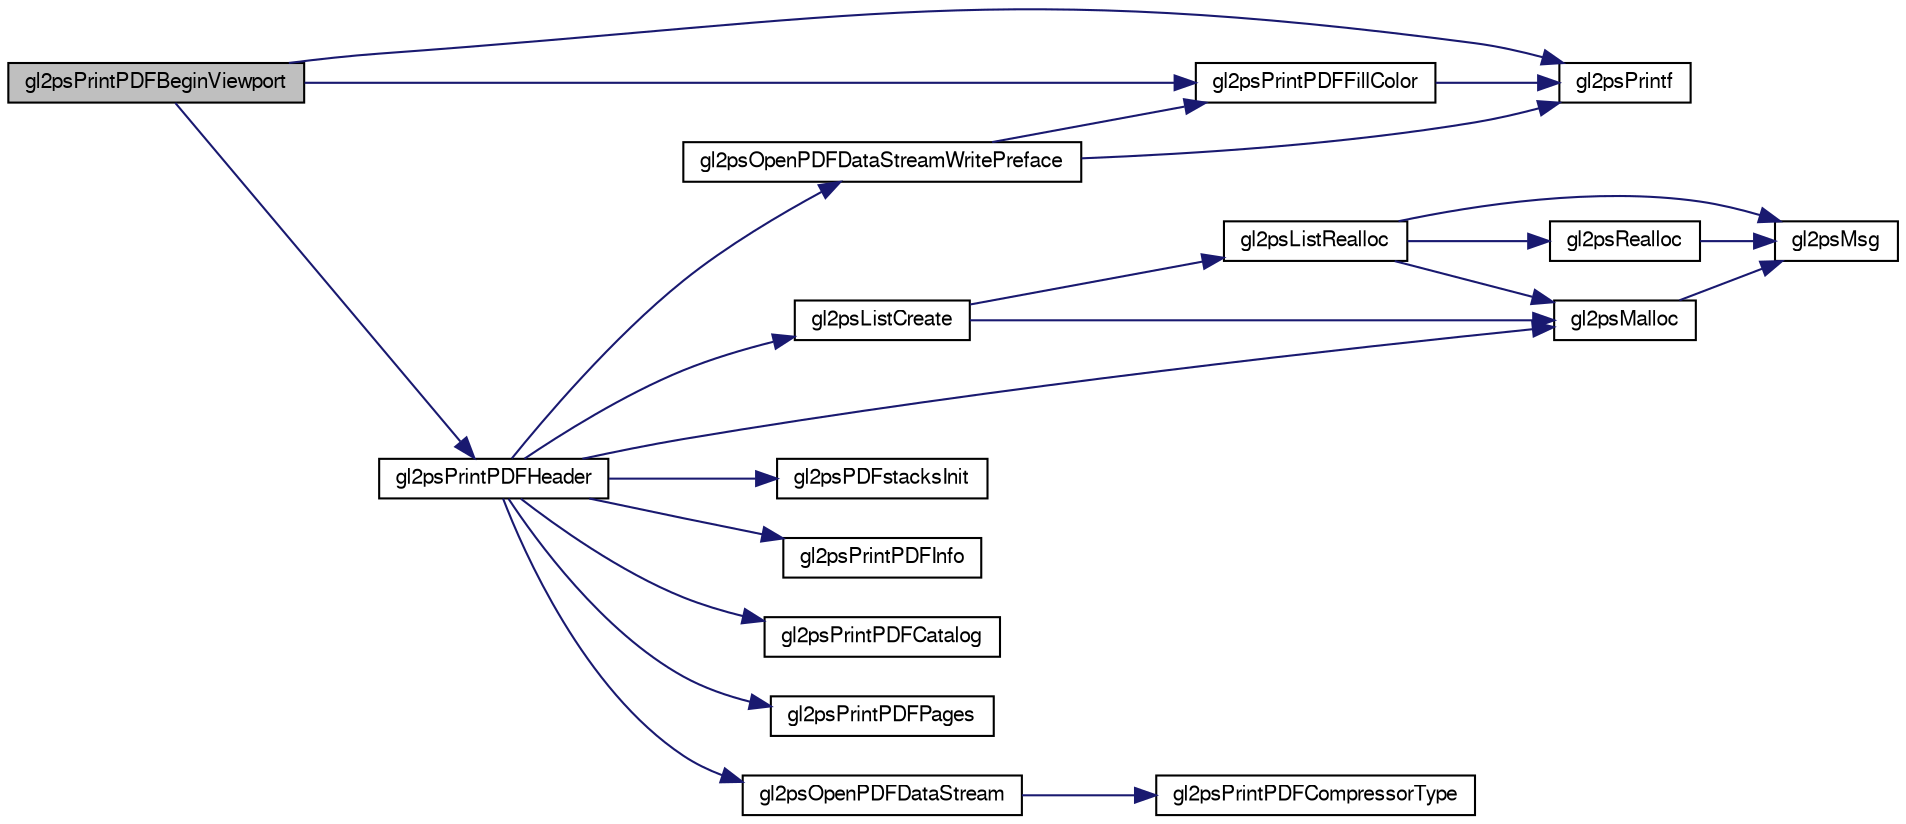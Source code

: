 digraph G
{
  edge [fontname="FreeSans",fontsize="10",labelfontname="FreeSans",labelfontsize="10"];
  node [fontname="FreeSans",fontsize="10",shape=record];
  rankdir="LR";
  Node1 [label="gl2psPrintPDFBeginViewport",height=0.2,width=0.4,color="black", fillcolor="grey75", style="filled" fontcolor="black"];
  Node1 -> Node2 [color="midnightblue",fontsize="10",style="solid",fontname="FreeSans"];
  Node2 [label="gl2psPrintf",height=0.2,width=0.4,color="black", fillcolor="white", style="filled",URL="$gl2ps_8c.html#ac9f550ea1c4dfd5a1d89a75c80d5ba77"];
  Node1 -> Node3 [color="midnightblue",fontsize="10",style="solid",fontname="FreeSans"];
  Node3 [label="gl2psPrintPDFFillColor",height=0.2,width=0.4,color="black", fillcolor="white", style="filled",URL="$gl2ps_8c.html#aee6e584e883862a0776d79c8e4fcf384"];
  Node3 -> Node2 [color="midnightblue",fontsize="10",style="solid",fontname="FreeSans"];
  Node1 -> Node4 [color="midnightblue",fontsize="10",style="solid",fontname="FreeSans"];
  Node4 [label="gl2psPrintPDFHeader",height=0.2,width=0.4,color="black", fillcolor="white", style="filled",URL="$gl2ps_8c.html#ac0b89319d12d34468a1e6216ba468a27"];
  Node4 -> Node5 [color="midnightblue",fontsize="10",style="solid",fontname="FreeSans"];
  Node5 [label="gl2psListCreate",height=0.2,width=0.4,color="black", fillcolor="white", style="filled",URL="$gl2ps_8c.html#ab361e8cdc565ddf47117405c7a3923fb"];
  Node5 -> Node6 [color="midnightblue",fontsize="10",style="solid",fontname="FreeSans"];
  Node6 [label="gl2psListRealloc",height=0.2,width=0.4,color="black", fillcolor="white", style="filled",URL="$gl2ps_8c.html#ad60529307a4f9f99386e892d4a0879ed"];
  Node6 -> Node7 [color="midnightblue",fontsize="10",style="solid",fontname="FreeSans"];
  Node7 [label="gl2psMalloc",height=0.2,width=0.4,color="black", fillcolor="white", style="filled",URL="$gl2ps_8c.html#ae8687abe691957a70d1b0456015e2a4f"];
  Node7 -> Node8 [color="midnightblue",fontsize="10",style="solid",fontname="FreeSans"];
  Node8 [label="gl2psMsg",height=0.2,width=0.4,color="black", fillcolor="white", style="filled",URL="$gl2ps_8c.html#ab2b05dc9c0ad9b295309ef903218908c"];
  Node6 -> Node8 [color="midnightblue",fontsize="10",style="solid",fontname="FreeSans"];
  Node6 -> Node9 [color="midnightblue",fontsize="10",style="solid",fontname="FreeSans"];
  Node9 [label="gl2psRealloc",height=0.2,width=0.4,color="black", fillcolor="white", style="filled",URL="$gl2ps_8c.html#ad97a3884fd09ae984f539e0ebc59b9ed"];
  Node9 -> Node8 [color="midnightblue",fontsize="10",style="solid",fontname="FreeSans"];
  Node5 -> Node7 [color="midnightblue",fontsize="10",style="solid",fontname="FreeSans"];
  Node4 -> Node10 [color="midnightblue",fontsize="10",style="solid",fontname="FreeSans"];
  Node10 [label="gl2psPDFstacksInit",height=0.2,width=0.4,color="black", fillcolor="white", style="filled",URL="$gl2ps_8c.html#ae60b28279207d4b021b01bb4818b8cdf"];
  Node4 -> Node7 [color="midnightblue",fontsize="10",style="solid",fontname="FreeSans"];
  Node4 -> Node11 [color="midnightblue",fontsize="10",style="solid",fontname="FreeSans"];
  Node11 [label="gl2psPrintPDFInfo",height=0.2,width=0.4,color="black", fillcolor="white", style="filled",URL="$gl2ps_8c.html#a8d75bff4867006f291b2d2bc62f6bb22"];
  Node4 -> Node12 [color="midnightblue",fontsize="10",style="solid",fontname="FreeSans"];
  Node12 [label="gl2psPrintPDFCatalog",height=0.2,width=0.4,color="black", fillcolor="white", style="filled",URL="$gl2ps_8c.html#ace77317e17e5537bb1e19efd3ee85cea"];
  Node4 -> Node13 [color="midnightblue",fontsize="10",style="solid",fontname="FreeSans"];
  Node13 [label="gl2psPrintPDFPages",height=0.2,width=0.4,color="black", fillcolor="white", style="filled",URL="$gl2ps_8c.html#a283d56c8a25a4c891513ed8cb3329bf7"];
  Node4 -> Node14 [color="midnightblue",fontsize="10",style="solid",fontname="FreeSans"];
  Node14 [label="gl2psOpenPDFDataStream",height=0.2,width=0.4,color="black", fillcolor="white", style="filled",URL="$gl2ps_8c.html#ae9a152d37603fee652abf0504fc48e36"];
  Node14 -> Node15 [color="midnightblue",fontsize="10",style="solid",fontname="FreeSans"];
  Node15 [label="gl2psPrintPDFCompressorType",height=0.2,width=0.4,color="black", fillcolor="white", style="filled",URL="$gl2ps_8c.html#a3aaeb02c13723795687b66724c6f11b0"];
  Node4 -> Node16 [color="midnightblue",fontsize="10",style="solid",fontname="FreeSans"];
  Node16 [label="gl2psOpenPDFDataStreamWritePreface",height=0.2,width=0.4,color="black", fillcolor="white", style="filled",URL="$gl2ps_8c.html#a3fbf1cffe3452bba06df3ce30fece6e6"];
  Node16 -> Node2 [color="midnightblue",fontsize="10",style="solid",fontname="FreeSans"];
  Node16 -> Node3 [color="midnightblue",fontsize="10",style="solid",fontname="FreeSans"];
}
